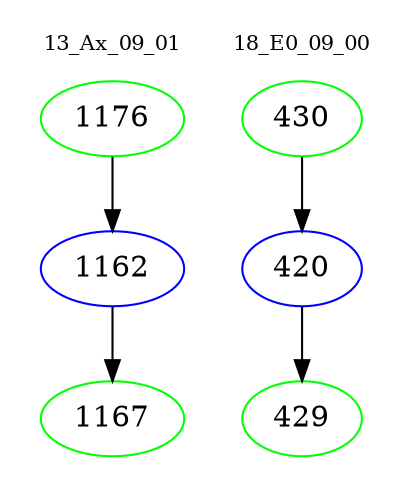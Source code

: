 digraph{
subgraph cluster_0 {
color = white
label = "13_Ax_09_01";
fontsize=10;
T0_1176 [label="1176", color="green"]
T0_1176 -> T0_1162 [color="black"]
T0_1162 [label="1162", color="blue"]
T0_1162 -> T0_1167 [color="black"]
T0_1167 [label="1167", color="green"]
}
subgraph cluster_1 {
color = white
label = "18_E0_09_00";
fontsize=10;
T1_430 [label="430", color="green"]
T1_430 -> T1_420 [color="black"]
T1_420 [label="420", color="blue"]
T1_420 -> T1_429 [color="black"]
T1_429 [label="429", color="green"]
}
}
